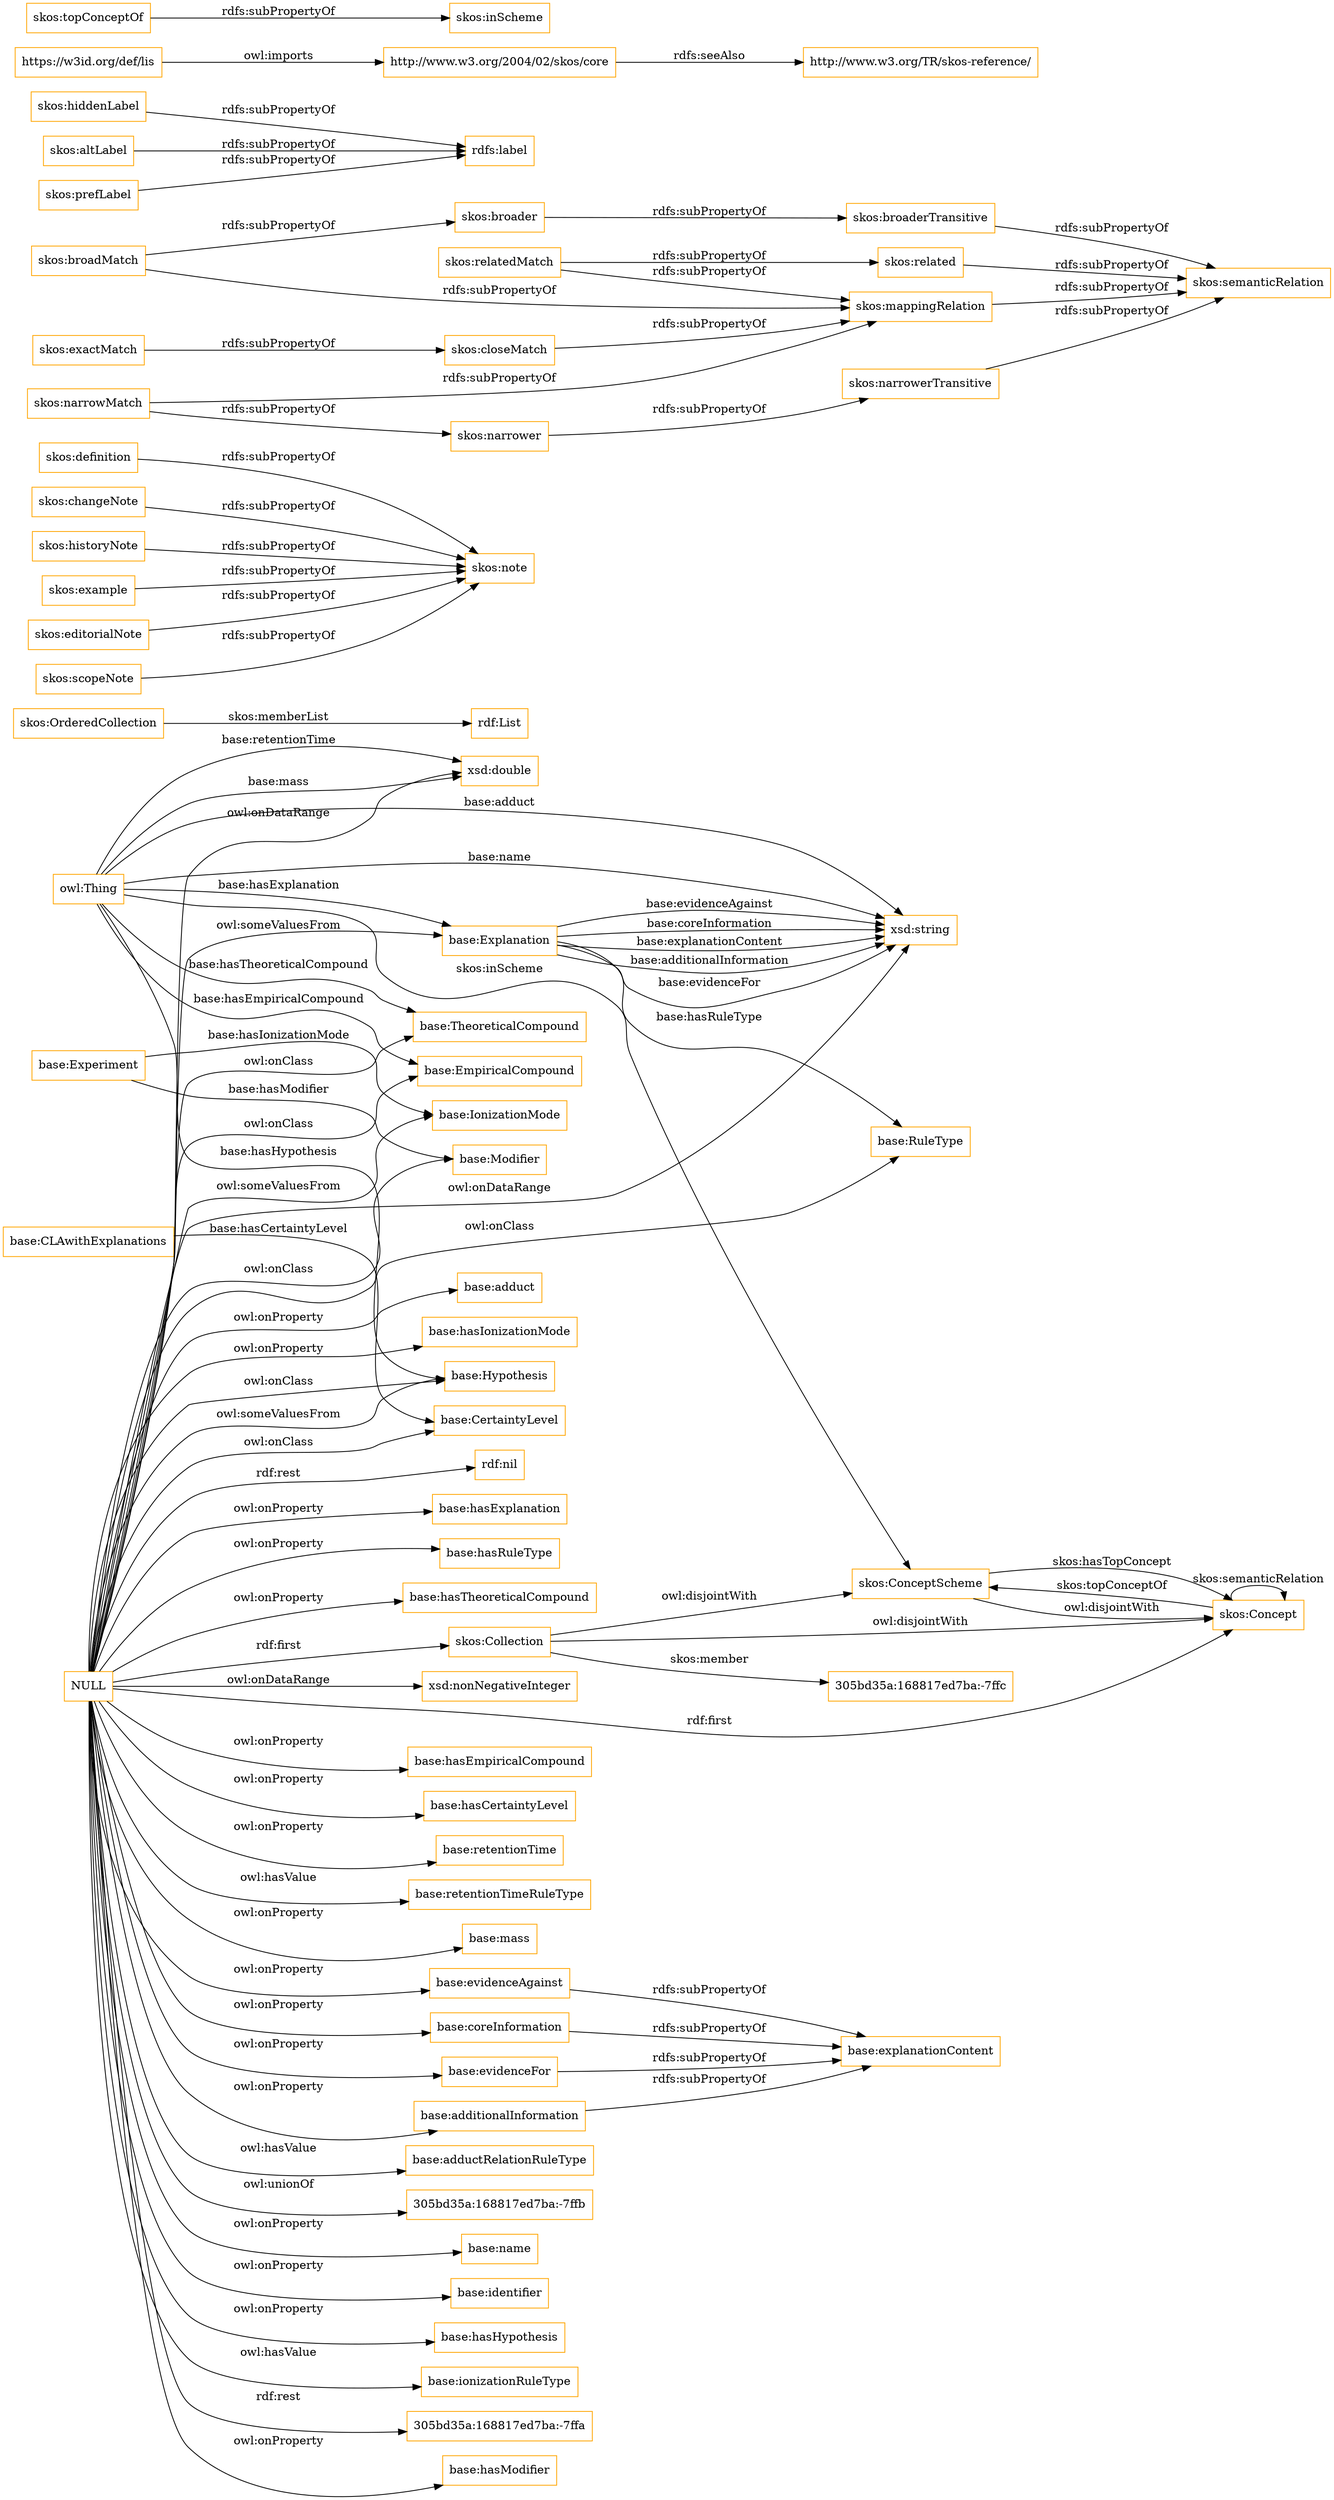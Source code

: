 digraph ar2dtool_diagram { 
rankdir=LR;
size="1501"
node [shape = rectangle, color="orange"]; "base:TheoreticalCompound" "base:CLAwithExplanations" "base:Hypothesis" "base:RuleType" "base:Explanation" "base:IonizationMode" "base:Modifier" "base:Experiment" "base:CertaintyLevel" "base:EmpiricalCompound" "305bd35a:168817ed7ba:-7ffc" "skos:OrderedCollection" "skos:Collection" "skos:ConceptScheme" "skos:Concept" ; /*classes style*/
	"skos:definition" -> "skos:note" [ label = "rdfs:subPropertyOf" ];
	"skos:relatedMatch" -> "skos:related" [ label = "rdfs:subPropertyOf" ];
	"skos:relatedMatch" -> "skos:mappingRelation" [ label = "rdfs:subPropertyOf" ];
	"base:additionalInformation" -> "base:explanationContent" [ label = "rdfs:subPropertyOf" ];
	"skos:changeNote" -> "skos:note" [ label = "rdfs:subPropertyOf" ];
	"skos:hiddenLabel" -> "rdfs:label" [ label = "rdfs:subPropertyOf" ];
	"skos:related" -> "skos:semanticRelation" [ label = "rdfs:subPropertyOf" ];
	"skos:ConceptScheme" -> "skos:Concept" [ label = "owl:disjointWith" ];
	"base:evidenceAgainst" -> "base:explanationContent" [ label = "rdfs:subPropertyOf" ];
	"skos:altLabel" -> "rdfs:label" [ label = "rdfs:subPropertyOf" ];
	"https://w3id.org/def/lis" -> "http://www.w3.org/2004/02/skos/core" [ label = "owl:imports" ];
	"skos:narrower" -> "skos:narrowerTransitive" [ label = "rdfs:subPropertyOf" ];
	"skos:broaderTransitive" -> "skos:semanticRelation" [ label = "rdfs:subPropertyOf" ];
	"skos:broader" -> "skos:broaderTransitive" [ label = "rdfs:subPropertyOf" ];
	"skos:historyNote" -> "skos:note" [ label = "rdfs:subPropertyOf" ];
	"skos:broadMatch" -> "skos:broader" [ label = "rdfs:subPropertyOf" ];
	"skos:broadMatch" -> "skos:mappingRelation" [ label = "rdfs:subPropertyOf" ];
	"http://www.w3.org/2004/02/skos/core" -> "http://www.w3.org/TR/skos-reference/" [ label = "rdfs:seeAlso" ];
	"base:coreInformation" -> "base:explanationContent" [ label = "rdfs:subPropertyOf" ];
	"skos:narrowerTransitive" -> "skos:semanticRelation" [ label = "rdfs:subPropertyOf" ];
	"NULL" -> "base:adductRelationRuleType" [ label = "owl:hasValue" ];
	"NULL" -> "305bd35a:168817ed7ba:-7ffb" [ label = "owl:unionOf" ];
	"NULL" -> "base:coreInformation" [ label = "owl:onProperty" ];
	"NULL" -> "base:name" [ label = "owl:onProperty" ];
	"NULL" -> "base:identifier" [ label = "owl:onProperty" ];
	"NULL" -> "base:hasHypothesis" [ label = "owl:onProperty" ];
	"NULL" -> "base:ionizationRuleType" [ label = "owl:hasValue" ];
	"NULL" -> "base:evidenceFor" [ label = "owl:onProperty" ];
	"NULL" -> "xsd:double" [ label = "owl:onDataRange" ];
	"NULL" -> "305bd35a:168817ed7ba:-7ffa" [ label = "rdf:rest" ];
	"NULL" -> "base:Hypothesis" [ label = "owl:onClass" ];
	"NULL" -> "base:hasModifier" [ label = "owl:onProperty" ];
	"NULL" -> "base:adduct" [ label = "owl:onProperty" ];
	"NULL" -> "base:TheoreticalCompound" [ label = "owl:onClass" ];
	"NULL" -> "skos:Concept" [ label = "rdf:first" ];
	"NULL" -> "base:evidenceAgainst" [ label = "owl:onProperty" ];
	"NULL" -> "base:hasIonizationMode" [ label = "owl:onProperty" ];
	"NULL" -> "rdf:nil" [ label = "rdf:rest" ];
	"NULL" -> "base:hasExplanation" [ label = "owl:onProperty" ];
	"NULL" -> "base:hasRuleType" [ label = "owl:onProperty" ];
	"NULL" -> "xsd:string" [ label = "owl:onDataRange" ];
	"NULL" -> "base:hasTheoreticalCompound" [ label = "owl:onProperty" ];
	"NULL" -> "xsd:nonNegativeInteger" [ label = "owl:onDataRange" ];
	"NULL" -> "base:hasEmpiricalCompound" [ label = "owl:onProperty" ];
	"NULL" -> "base:RuleType" [ label = "owl:onClass" ];
	"NULL" -> "base:Modifier" [ label = "owl:onClass" ];
	"NULL" -> "base:CertaintyLevel" [ label = "owl:onClass" ];
	"NULL" -> "base:hasCertaintyLevel" [ label = "owl:onProperty" ];
	"NULL" -> "base:Hypothesis" [ label = "owl:someValuesFrom" ];
	"NULL" -> "base:IonizationMode" [ label = "owl:someValuesFrom" ];
	"NULL" -> "base:retentionTime" [ label = "owl:onProperty" ];
	"NULL" -> "base:EmpiricalCompound" [ label = "owl:onClass" ];
	"NULL" -> "base:additionalInformation" [ label = "owl:onProperty" ];
	"NULL" -> "base:retentionTimeRuleType" [ label = "owl:hasValue" ];
	"NULL" -> "skos:Collection" [ label = "rdf:first" ];
	"NULL" -> "base:Explanation" [ label = "owl:someValuesFrom" ];
	"NULL" -> "base:mass" [ label = "owl:onProperty" ];
	"skos:prefLabel" -> "rdfs:label" [ label = "rdfs:subPropertyOf" ];
	"base:evidenceFor" -> "base:explanationContent" [ label = "rdfs:subPropertyOf" ];
	"skos:narrowMatch" -> "skos:narrower" [ label = "rdfs:subPropertyOf" ];
	"skos:narrowMatch" -> "skos:mappingRelation" [ label = "rdfs:subPropertyOf" ];
	"skos:example" -> "skos:note" [ label = "rdfs:subPropertyOf" ];
	"skos:mappingRelation" -> "skos:semanticRelation" [ label = "rdfs:subPropertyOf" ];
	"skos:Collection" -> "skos:ConceptScheme" [ label = "owl:disjointWith" ];
	"skos:Collection" -> "skos:Concept" [ label = "owl:disjointWith" ];
	"skos:topConceptOf" -> "skos:inScheme" [ label = "rdfs:subPropertyOf" ];
	"skos:exactMatch" -> "skos:closeMatch" [ label = "rdfs:subPropertyOf" ];
	"skos:editorialNote" -> "skos:note" [ label = "rdfs:subPropertyOf" ];
	"skos:closeMatch" -> "skos:mappingRelation" [ label = "rdfs:subPropertyOf" ];
	"skos:scopeNote" -> "skos:note" [ label = "rdfs:subPropertyOf" ];
	"base:Experiment" -> "base:Modifier" [ label = "base:hasModifier" ];
	"base:Experiment" -> "base:IonizationMode" [ label = "base:hasIonizationMode" ];
	"base:Explanation" -> "xsd:string" [ label = "base:coreInformation" ];
	"skos:Concept" -> "skos:ConceptScheme" [ label = "skos:topConceptOf" ];
	"owl:Thing" -> "xsd:double" [ label = "base:retentionTime" ];
	"owl:Thing" -> "base:EmpiricalCompound" [ label = "base:hasEmpiricalCompound" ];
	"base:Explanation" -> "xsd:string" [ label = "base:explanationContent" ];
	"owl:Thing" -> "base:TheoreticalCompound" [ label = "base:hasTheoreticalCompound" ];
	"skos:Collection" -> "305bd35a:168817ed7ba:-7ffc" [ label = "skos:member" ];
	"owl:Thing" -> "xsd:string" [ label = "base:adduct" ];
	"base:CLAwithExplanations" -> "base:CertaintyLevel" [ label = "base:hasCertaintyLevel" ];
	"owl:Thing" -> "base:Explanation" [ label = "base:hasExplanation" ];
	"base:Explanation" -> "xsd:string" [ label = "base:additionalInformation" ];
	"skos:ConceptScheme" -> "skos:Concept" [ label = "skos:hasTopConcept" ];
	"owl:Thing" -> "skos:ConceptScheme" [ label = "skos:inScheme" ];
	"base:Explanation" -> "xsd:string" [ label = "base:evidenceFor" ];
	"base:Explanation" -> "base:RuleType" [ label = "base:hasRuleType" ];
	"skos:OrderedCollection" -> "rdf:List" [ label = "skos:memberList" ];
	"owl:Thing" -> "base:Hypothesis" [ label = "base:hasHypothesis" ];
	"skos:Concept" -> "skos:Concept" [ label = "skos:semanticRelation" ];
	"owl:Thing" -> "xsd:double" [ label = "base:mass" ];
	"base:Explanation" -> "xsd:string" [ label = "base:evidenceAgainst" ];
	"owl:Thing" -> "xsd:string" [ label = "base:name" ];

}
